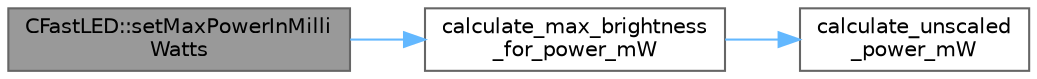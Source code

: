 digraph "CFastLED::setMaxPowerInMilliWatts"
{
 // LATEX_PDF_SIZE
  bgcolor="transparent";
  edge [fontname=Helvetica,fontsize=10,labelfontname=Helvetica,labelfontsize=10];
  node [fontname=Helvetica,fontsize=10,shape=box,height=0.2,width=0.4];
  rankdir="LR";
  Node1 [id="Node000001",label="CFastLED::setMaxPowerInMilli\lWatts",height=0.2,width=0.4,color="gray40", fillcolor="grey60", style="filled", fontcolor="black",tooltip="Set the maximum power to be used, given in milliwatts."];
  Node1 -> Node2 [id="edge1_Node000001_Node000002",color="steelblue1",style="solid",tooltip=" "];
  Node2 [id="Node000002",label="calculate_max_brightness\l_for_power_mW",height=0.2,width=0.4,color="grey40", fillcolor="white", style="filled",URL="$d3/d1d/group___power.html#gafff15ebb8adee6a6c76fd46eb980397c",tooltip="Determines the highest brightness level you can use and still stay under the specified power budget f..."];
  Node2 -> Node3 [id="edge2_Node000002_Node000003",color="steelblue1",style="solid",tooltip=" "];
  Node3 [id="Node000003",label="calculate_unscaled\l_power_mW",height=0.2,width=0.4,color="grey40", fillcolor="white", style="filled",URL="$d3/d1d/group___power.html#ga594568be6aba941c635193a6d46f715e",tooltip="Determines how many milliwatts the current LED data would draw at max brightness (255)"];
}

